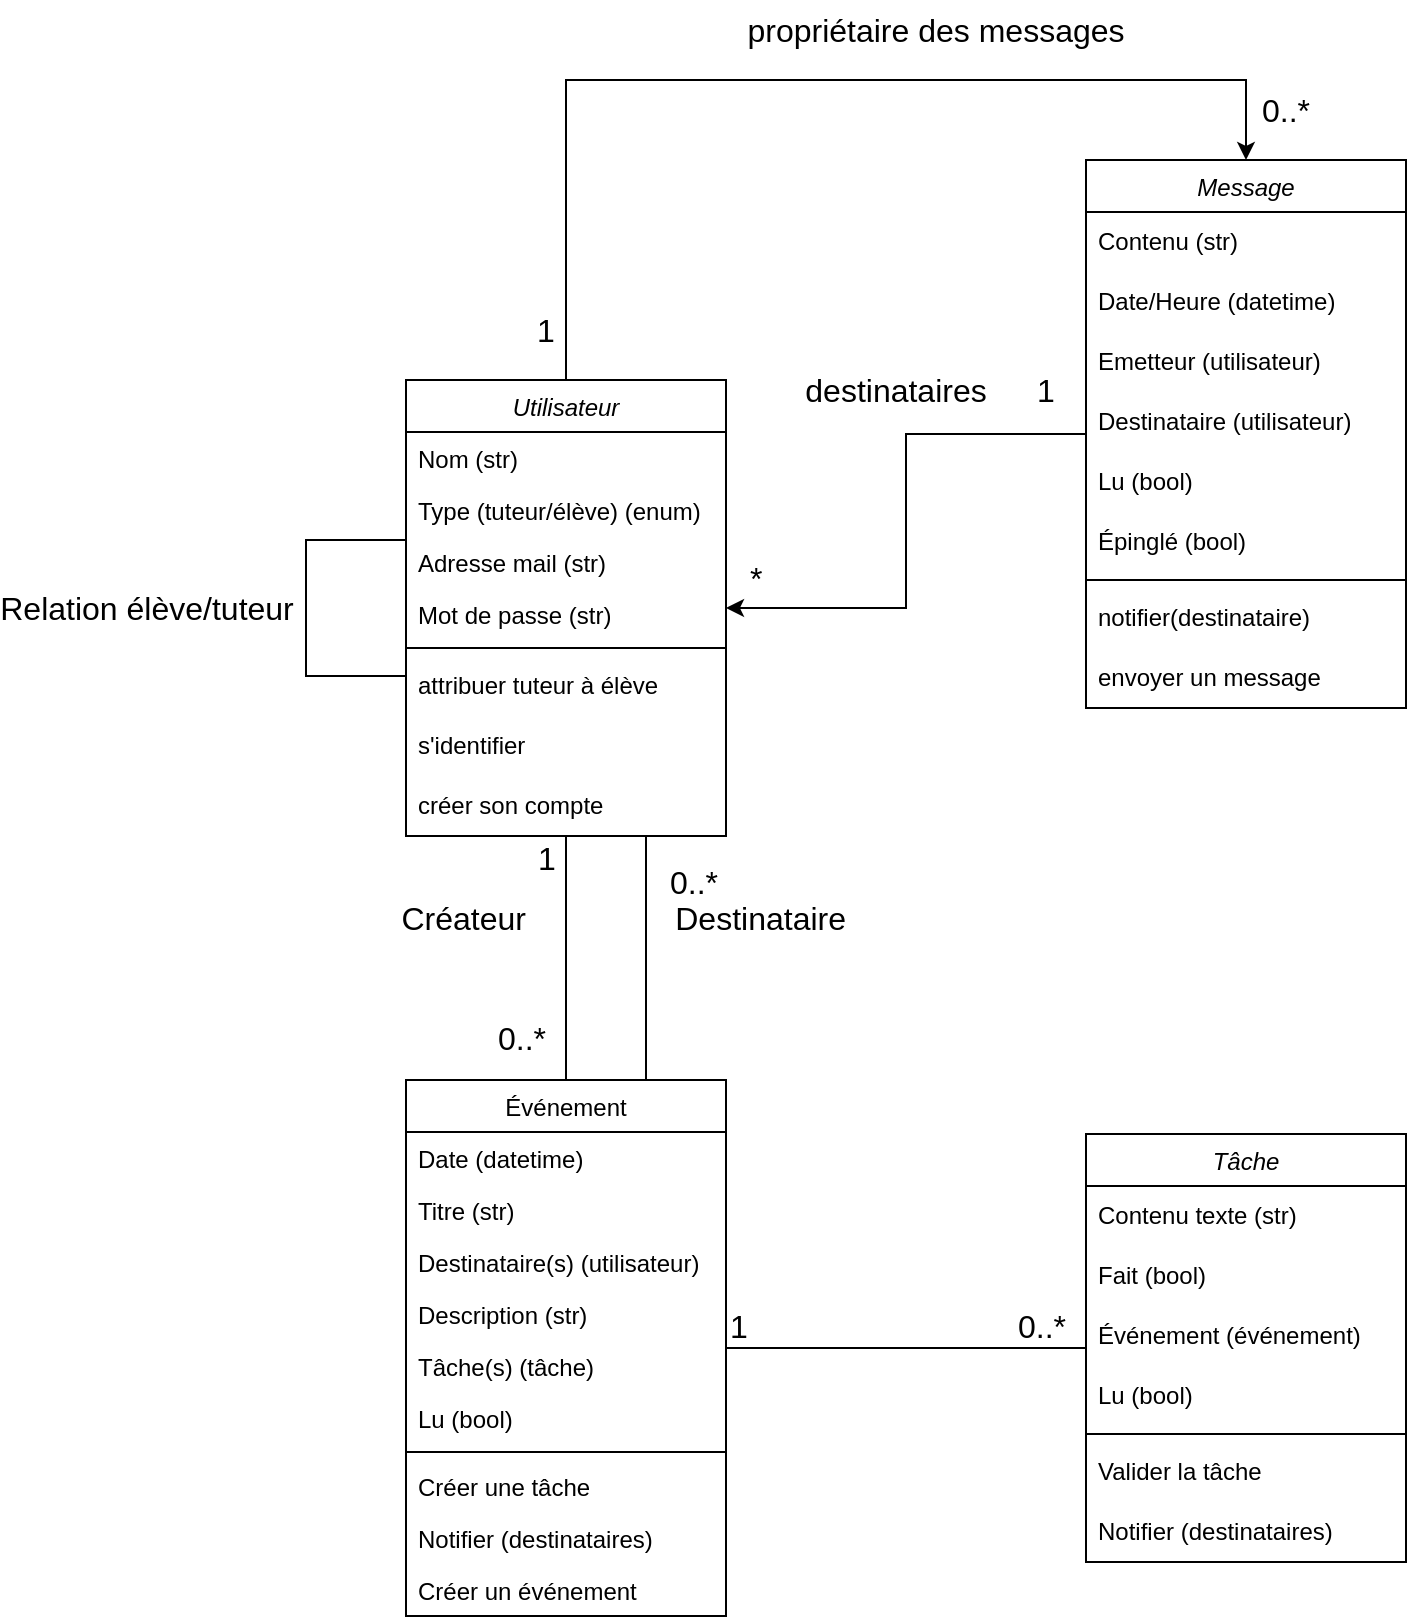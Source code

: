 <mxfile version="24.7.17">
  <diagram id="C5RBs43oDa-KdzZeNtuy" name="Page-1">
    <mxGraphModel dx="1195" dy="628" grid="1" gridSize="10" guides="1" tooltips="1" connect="1" arrows="1" fold="1" page="1" pageScale="1" pageWidth="827" pageHeight="1169" math="0" shadow="0">
      <root>
        <mxCell id="WIyWlLk6GJQsqaUBKTNV-0" />
        <mxCell id="WIyWlLk6GJQsqaUBKTNV-1" parent="WIyWlLk6GJQsqaUBKTNV-0" />
        <mxCell id="zkfFHV4jXpPFQw0GAbJ--0" value="Utilisateur" style="swimlane;fontStyle=2;align=center;verticalAlign=top;childLayout=stackLayout;horizontal=1;startSize=26;horizontalStack=0;resizeParent=1;resizeLast=0;collapsible=1;marginBottom=0;rounded=0;shadow=0;strokeWidth=1;" parent="WIyWlLk6GJQsqaUBKTNV-1" vertex="1">
          <mxGeometry x="240" y="220" width="160" height="228" as="geometry">
            <mxRectangle x="230" y="140" width="160" height="26" as="alternateBounds" />
          </mxGeometry>
        </mxCell>
        <mxCell id="zkfFHV4jXpPFQw0GAbJ--1" value="Nom (str)" style="text;align=left;verticalAlign=top;spacingLeft=4;spacingRight=4;overflow=hidden;rotatable=0;points=[[0,0.5],[1,0.5]];portConstraint=eastwest;" parent="zkfFHV4jXpPFQw0GAbJ--0" vertex="1">
          <mxGeometry y="26" width="160" height="26" as="geometry" />
        </mxCell>
        <mxCell id="zkfFHV4jXpPFQw0GAbJ--2" value="Type (tuteur/élève) (enum)" style="text;align=left;verticalAlign=top;spacingLeft=4;spacingRight=4;overflow=hidden;rotatable=0;points=[[0,0.5],[1,0.5]];portConstraint=eastwest;rounded=0;shadow=0;html=0;" parent="zkfFHV4jXpPFQw0GAbJ--0" vertex="1">
          <mxGeometry y="52" width="160" height="26" as="geometry" />
        </mxCell>
        <mxCell id="zkfFHV4jXpPFQw0GAbJ--3" value="Adresse mail (str)" style="text;align=left;verticalAlign=top;spacingLeft=4;spacingRight=4;overflow=hidden;rotatable=0;points=[[0,0.5],[1,0.5]];portConstraint=eastwest;rounded=0;shadow=0;html=0;" parent="zkfFHV4jXpPFQw0GAbJ--0" vertex="1">
          <mxGeometry y="78" width="160" height="26" as="geometry" />
        </mxCell>
        <mxCell id="Dew71FLPvcZ710SalqBt-0" value="Mot de passe (str)" style="text;align=left;verticalAlign=top;spacingLeft=4;spacingRight=4;overflow=hidden;rotatable=0;points=[[0,0.5],[1,0.5]];portConstraint=eastwest;rounded=0;shadow=0;html=0;" parent="zkfFHV4jXpPFQw0GAbJ--0" vertex="1">
          <mxGeometry y="104" width="160" height="26" as="geometry" />
        </mxCell>
        <mxCell id="lBdMIb6JtHAbCk5NHMuy-3" value="" style="line;strokeWidth=1;fillColor=none;align=left;verticalAlign=middle;spacingTop=-1;spacingLeft=3;spacingRight=3;rotatable=0;labelPosition=right;points=[];portConstraint=eastwest;strokeColor=inherit;" parent="zkfFHV4jXpPFQw0GAbJ--0" vertex="1">
          <mxGeometry y="130" width="160" height="8" as="geometry" />
        </mxCell>
        <mxCell id="0gQJ1sTKM-aT-khxLSa8-27" value="attribuer tuteur à élève" style="text;strokeColor=none;fillColor=none;align=left;verticalAlign=middle;spacingLeft=4;spacingRight=4;overflow=hidden;points=[[0,0.5],[1,0.5]];portConstraint=eastwest;rotatable=0;whiteSpace=wrap;html=1;" vertex="1" parent="zkfFHV4jXpPFQw0GAbJ--0">
          <mxGeometry y="138" width="160" height="30" as="geometry" />
        </mxCell>
        <mxCell id="0gQJ1sTKM-aT-khxLSa8-35" value="s&#39;identifier" style="text;strokeColor=none;fillColor=none;align=left;verticalAlign=middle;spacingLeft=4;spacingRight=4;overflow=hidden;points=[[0,0.5],[1,0.5]];portConstraint=eastwest;rotatable=0;whiteSpace=wrap;html=1;" vertex="1" parent="zkfFHV4jXpPFQw0GAbJ--0">
          <mxGeometry y="168" width="160" height="30" as="geometry" />
        </mxCell>
        <mxCell id="0gQJ1sTKM-aT-khxLSa8-36" value="créer son compte" style="text;strokeColor=none;fillColor=none;align=left;verticalAlign=middle;spacingLeft=4;spacingRight=4;overflow=hidden;points=[[0,0.5],[1,0.5]];portConstraint=eastwest;rotatable=0;whiteSpace=wrap;html=1;" vertex="1" parent="zkfFHV4jXpPFQw0GAbJ--0">
          <mxGeometry y="198" width="160" height="30" as="geometry" />
        </mxCell>
        <mxCell id="Dew71FLPvcZ710SalqBt-40" value="Événement" style="swimlane;fontStyle=0;align=center;verticalAlign=top;childLayout=stackLayout;horizontal=1;startSize=26;horizontalStack=0;resizeParent=1;resizeLast=0;collapsible=1;marginBottom=0;rounded=0;shadow=0;strokeWidth=1;" parent="WIyWlLk6GJQsqaUBKTNV-1" vertex="1">
          <mxGeometry x="240" y="570" width="160" height="268" as="geometry">
            <mxRectangle x="550" y="140" width="160" height="26" as="alternateBounds" />
          </mxGeometry>
        </mxCell>
        <mxCell id="Dew71FLPvcZ710SalqBt-41" value="Date (datetime)" style="text;align=left;verticalAlign=top;spacingLeft=4;spacingRight=4;overflow=hidden;rotatable=0;points=[[0,0.5],[1,0.5]];portConstraint=eastwest;" parent="Dew71FLPvcZ710SalqBt-40" vertex="1">
          <mxGeometry y="26" width="160" height="26" as="geometry" />
        </mxCell>
        <mxCell id="Dew71FLPvcZ710SalqBt-42" value="Titre (str)" style="text;align=left;verticalAlign=top;spacingLeft=4;spacingRight=4;overflow=hidden;rotatable=0;points=[[0,0.5],[1,0.5]];portConstraint=eastwest;rounded=0;shadow=0;html=0;" parent="Dew71FLPvcZ710SalqBt-40" vertex="1">
          <mxGeometry y="52" width="160" height="26" as="geometry" />
        </mxCell>
        <mxCell id="Dew71FLPvcZ710SalqBt-43" value="Destinataire(s) (utilisateur)" style="text;align=left;verticalAlign=top;spacingLeft=4;spacingRight=4;overflow=hidden;rotatable=0;points=[[0,0.5],[1,0.5]];portConstraint=eastwest;rounded=0;shadow=0;html=0;" parent="Dew71FLPvcZ710SalqBt-40" vertex="1">
          <mxGeometry y="78" width="160" height="26" as="geometry" />
        </mxCell>
        <mxCell id="Dew71FLPvcZ710SalqBt-44" value="Description (str)" style="text;align=left;verticalAlign=top;spacingLeft=4;spacingRight=4;overflow=hidden;rotatable=0;points=[[0,0.5],[1,0.5]];portConstraint=eastwest;rounded=0;shadow=0;html=0;" parent="Dew71FLPvcZ710SalqBt-40" vertex="1">
          <mxGeometry y="104" width="160" height="26" as="geometry" />
        </mxCell>
        <mxCell id="Dew71FLPvcZ710SalqBt-45" value="Tâche(s) (tâche)" style="text;align=left;verticalAlign=top;spacingLeft=4;spacingRight=4;overflow=hidden;rotatable=0;points=[[0,0.5],[1,0.5]];portConstraint=eastwest;rounded=0;shadow=0;html=0;" parent="Dew71FLPvcZ710SalqBt-40" vertex="1">
          <mxGeometry y="130" width="160" height="26" as="geometry" />
        </mxCell>
        <mxCell id="0gQJ1sTKM-aT-khxLSa8-15" value="Lu (bool)" style="text;align=left;verticalAlign=top;spacingLeft=4;spacingRight=4;overflow=hidden;rotatable=0;points=[[0,0.5],[1,0.5]];portConstraint=eastwest;rounded=0;shadow=0;html=0;" vertex="1" parent="Dew71FLPvcZ710SalqBt-40">
          <mxGeometry y="156" width="160" height="26" as="geometry" />
        </mxCell>
        <mxCell id="QSZdbM_pOwha5QLksE57-14" value="" style="line;strokeWidth=1;fillColor=none;align=left;verticalAlign=middle;spacingTop=-1;spacingLeft=3;spacingRight=3;rotatable=0;labelPosition=right;points=[];portConstraint=eastwest;strokeColor=inherit;" parent="Dew71FLPvcZ710SalqBt-40" vertex="1">
          <mxGeometry y="182" width="160" height="8" as="geometry" />
        </mxCell>
        <mxCell id="QSZdbM_pOwha5QLksE57-11" value="Créer une tâche" style="text;align=left;verticalAlign=top;spacingLeft=4;spacingRight=4;overflow=hidden;rotatable=0;points=[[0,0.5],[1,0.5]];portConstraint=eastwest;rounded=0;shadow=0;html=0;" parent="Dew71FLPvcZ710SalqBt-40" vertex="1">
          <mxGeometry y="190" width="160" height="26" as="geometry" />
        </mxCell>
        <mxCell id="QSZdbM_pOwha5QLksE57-16" value="Notifier (destinataires)" style="text;align=left;verticalAlign=top;spacingLeft=4;spacingRight=4;overflow=hidden;rotatable=0;points=[[0,0.5],[1,0.5]];portConstraint=eastwest;rounded=0;shadow=0;html=0;" parent="Dew71FLPvcZ710SalqBt-40" vertex="1">
          <mxGeometry y="216" width="160" height="26" as="geometry" />
        </mxCell>
        <mxCell id="QSZdbM_pOwha5QLksE57-21" value="Créer un événement" style="text;align=left;verticalAlign=top;spacingLeft=4;spacingRight=4;overflow=hidden;rotatable=0;points=[[0,0.5],[1,0.5]];portConstraint=eastwest;rounded=0;shadow=0;html=0;" parent="Dew71FLPvcZ710SalqBt-40" vertex="1">
          <mxGeometry y="242" width="160" height="26" as="geometry" />
        </mxCell>
        <mxCell id="0gQJ1sTKM-aT-khxLSa8-22" style="edgeStyle=orthogonalEdgeStyle;rounded=0;orthogonalLoop=1;jettySize=auto;html=1;" edge="1" parent="WIyWlLk6GJQsqaUBKTNV-1" source="tKI6db9lsDf0LtCUit57-5" target="zkfFHV4jXpPFQw0GAbJ--0">
          <mxGeometry relative="1" as="geometry" />
        </mxCell>
        <mxCell id="tKI6db9lsDf0LtCUit57-5" value="Message" style="swimlane;fontStyle=2;align=center;verticalAlign=top;childLayout=stackLayout;horizontal=1;startSize=26;horizontalStack=0;resizeParent=1;resizeLast=0;collapsible=1;marginBottom=0;rounded=0;shadow=0;strokeWidth=1;" parent="WIyWlLk6GJQsqaUBKTNV-1" vertex="1">
          <mxGeometry x="580" y="110" width="160" height="274" as="geometry">
            <mxRectangle x="230" y="140" width="160" height="26" as="alternateBounds" />
          </mxGeometry>
        </mxCell>
        <mxCell id="tKI6db9lsDf0LtCUit57-6" value="&lt;div&gt;Contenu (str)&lt;/div&gt;" style="text;strokeColor=none;fillColor=none;align=left;verticalAlign=middle;spacingLeft=4;spacingRight=4;overflow=hidden;points=[[0,0.5],[1,0.5]];portConstraint=eastwest;rotatable=0;whiteSpace=wrap;html=1;" parent="tKI6db9lsDf0LtCUit57-5" vertex="1">
          <mxGeometry y="26" width="160" height="30" as="geometry" />
        </mxCell>
        <mxCell id="tKI6db9lsDf0LtCUit57-7" value="Date/Heure (datetime)" style="text;strokeColor=none;fillColor=none;align=left;verticalAlign=middle;spacingLeft=4;spacingRight=4;overflow=hidden;points=[[0,0.5],[1,0.5]];portConstraint=eastwest;rotatable=0;whiteSpace=wrap;html=1;" parent="tKI6db9lsDf0LtCUit57-5" vertex="1">
          <mxGeometry y="56" width="160" height="30" as="geometry" />
        </mxCell>
        <mxCell id="tKI6db9lsDf0LtCUit57-8" value="Emetteur (utilisateur)" style="text;strokeColor=none;fillColor=none;align=left;verticalAlign=middle;spacingLeft=4;spacingRight=4;overflow=hidden;points=[[0,0.5],[1,0.5]];portConstraint=eastwest;rotatable=0;whiteSpace=wrap;html=1;" parent="tKI6db9lsDf0LtCUit57-5" vertex="1">
          <mxGeometry y="86" width="160" height="30" as="geometry" />
        </mxCell>
        <mxCell id="7lWDmsWwyHr_p50j5-L_-37" value="Destinataire (utilisateur)" style="text;strokeColor=none;fillColor=none;align=left;verticalAlign=middle;spacingLeft=4;spacingRight=4;overflow=hidden;points=[[0,0.5],[1,0.5]];portConstraint=eastwest;rotatable=0;whiteSpace=wrap;html=1;" parent="tKI6db9lsDf0LtCUit57-5" vertex="1">
          <mxGeometry y="116" width="160" height="30" as="geometry" />
        </mxCell>
        <mxCell id="lBdMIb6JtHAbCk5NHMuy-2" value="Lu (bool)" style="text;strokeColor=none;fillColor=none;align=left;verticalAlign=middle;spacingLeft=4;spacingRight=4;overflow=hidden;points=[[0,0.5],[1,0.5]];portConstraint=eastwest;rotatable=0;whiteSpace=wrap;html=1;" parent="tKI6db9lsDf0LtCUit57-5" vertex="1">
          <mxGeometry y="146" width="160" height="30" as="geometry" />
        </mxCell>
        <mxCell id="tKI6db9lsDf0LtCUit57-65" value="Épinglé (bool)" style="text;strokeColor=none;fillColor=none;align=left;verticalAlign=middle;spacingLeft=4;spacingRight=4;overflow=hidden;points=[[0,0.5],[1,0.5]];portConstraint=eastwest;rotatable=0;whiteSpace=wrap;html=1;" parent="tKI6db9lsDf0LtCUit57-5" vertex="1">
          <mxGeometry y="176" width="160" height="30" as="geometry" />
        </mxCell>
        <mxCell id="QSZdbM_pOwha5QLksE57-9" value="" style="line;strokeWidth=1;fillColor=none;align=left;verticalAlign=middle;spacingTop=-1;spacingLeft=3;spacingRight=3;rotatable=0;labelPosition=right;points=[];portConstraint=eastwest;strokeColor=inherit;" parent="tKI6db9lsDf0LtCUit57-5" vertex="1">
          <mxGeometry y="206" width="160" height="8" as="geometry" />
        </mxCell>
        <mxCell id="QSZdbM_pOwha5QLksE57-8" value="notifier(destinataire)" style="text;strokeColor=none;fillColor=none;align=left;verticalAlign=middle;spacingLeft=4;spacingRight=4;overflow=hidden;points=[[0,0.5],[1,0.5]];portConstraint=eastwest;rotatable=0;whiteSpace=wrap;html=1;" parent="tKI6db9lsDf0LtCUit57-5" vertex="1">
          <mxGeometry y="214" width="160" height="30" as="geometry" />
        </mxCell>
        <mxCell id="QSZdbM_pOwha5QLksE57-20" value="envoyer un message" style="text;strokeColor=none;fillColor=none;align=left;verticalAlign=middle;spacingLeft=4;spacingRight=4;overflow=hidden;points=[[0,0.5],[1,0.5]];portConstraint=eastwest;rotatable=0;whiteSpace=wrap;html=1;" parent="tKI6db9lsDf0LtCUit57-5" vertex="1">
          <mxGeometry y="244" width="160" height="30" as="geometry" />
        </mxCell>
        <mxCell id="tKI6db9lsDf0LtCUit57-15" value="Tâche" style="swimlane;fontStyle=2;align=center;verticalAlign=top;childLayout=stackLayout;horizontal=1;startSize=26;horizontalStack=0;resizeParent=1;resizeLast=0;collapsible=1;marginBottom=0;rounded=0;shadow=0;strokeWidth=1;" parent="WIyWlLk6GJQsqaUBKTNV-1" vertex="1">
          <mxGeometry x="580" y="597" width="160" height="214" as="geometry">
            <mxRectangle x="230" y="140" width="160" height="26" as="alternateBounds" />
          </mxGeometry>
        </mxCell>
        <mxCell id="tKI6db9lsDf0LtCUit57-16" value="&lt;div&gt;Contenu texte (str)&lt;/div&gt;" style="text;strokeColor=none;fillColor=none;align=left;verticalAlign=middle;spacingLeft=4;spacingRight=4;overflow=hidden;points=[[0,0.5],[1,0.5]];portConstraint=eastwest;rotatable=0;whiteSpace=wrap;html=1;" parent="tKI6db9lsDf0LtCUit57-15" vertex="1">
          <mxGeometry y="26" width="160" height="30" as="geometry" />
        </mxCell>
        <mxCell id="tKI6db9lsDf0LtCUit57-17" value="Fait (bool)" style="text;strokeColor=none;fillColor=none;align=left;verticalAlign=middle;spacingLeft=4;spacingRight=4;overflow=hidden;points=[[0,0.5],[1,0.5]];portConstraint=eastwest;rotatable=0;whiteSpace=wrap;html=1;" parent="tKI6db9lsDf0LtCUit57-15" vertex="1">
          <mxGeometry y="56" width="160" height="30" as="geometry" />
        </mxCell>
        <mxCell id="tKI6db9lsDf0LtCUit57-19" value="&lt;div&gt;Événement (événement)&lt;/div&gt;" style="text;strokeColor=none;fillColor=none;align=left;verticalAlign=middle;spacingLeft=4;spacingRight=4;overflow=hidden;points=[[0,0.5],[1,0.5]];portConstraint=eastwest;rotatable=0;whiteSpace=wrap;html=1;" parent="tKI6db9lsDf0LtCUit57-15" vertex="1">
          <mxGeometry y="86" width="160" height="30" as="geometry" />
        </mxCell>
        <mxCell id="0gQJ1sTKM-aT-khxLSa8-14" value="Lu (bool)" style="text;strokeColor=none;fillColor=none;align=left;verticalAlign=middle;spacingLeft=4;spacingRight=4;overflow=hidden;points=[[0,0.5],[1,0.5]];portConstraint=eastwest;rotatable=0;whiteSpace=wrap;html=1;" vertex="1" parent="tKI6db9lsDf0LtCUit57-15">
          <mxGeometry y="116" width="160" height="30" as="geometry" />
        </mxCell>
        <mxCell id="QSZdbM_pOwha5QLksE57-13" value="" style="line;strokeWidth=1;fillColor=none;align=left;verticalAlign=middle;spacingTop=-1;spacingLeft=3;spacingRight=3;rotatable=0;labelPosition=right;points=[];portConstraint=eastwest;strokeColor=inherit;" parent="tKI6db9lsDf0LtCUit57-15" vertex="1">
          <mxGeometry y="146" width="160" height="8" as="geometry" />
        </mxCell>
        <mxCell id="QSZdbM_pOwha5QLksE57-12" value="Valider la tâche" style="text;strokeColor=none;fillColor=none;align=left;verticalAlign=middle;spacingLeft=4;spacingRight=4;overflow=hidden;points=[[0,0.5],[1,0.5]];portConstraint=eastwest;rotatable=0;whiteSpace=wrap;html=1;" parent="tKI6db9lsDf0LtCUit57-15" vertex="1">
          <mxGeometry y="154" width="160" height="30" as="geometry" />
        </mxCell>
        <mxCell id="QSZdbM_pOwha5QLksE57-15" value="&lt;div&gt;Notifier (destinataires)&lt;/div&gt;" style="text;strokeColor=none;fillColor=none;align=left;verticalAlign=middle;spacingLeft=4;spacingRight=4;overflow=hidden;points=[[0,0.5],[1,0.5]];portConstraint=eastwest;rotatable=0;whiteSpace=wrap;html=1;" parent="tKI6db9lsDf0LtCUit57-15" vertex="1">
          <mxGeometry y="184" width="160" height="30" as="geometry" />
        </mxCell>
        <mxCell id="tKI6db9lsDf0LtCUit57-40" value="" style="endArrow=none;html=1;rounded=0;edgeStyle=elbowEdgeStyle;endFill=0;" parent="WIyWlLk6GJQsqaUBKTNV-1" source="Dew71FLPvcZ710SalqBt-40" target="tKI6db9lsDf0LtCUit57-15" edge="1">
          <mxGeometry relative="1" as="geometry">
            <mxPoint x="350" y="568" as="sourcePoint" />
            <mxPoint x="510" y="568" as="targetPoint" />
          </mxGeometry>
        </mxCell>
        <mxCell id="tKI6db9lsDf0LtCUit57-41" value="1" style="edgeLabel;resizable=0;html=1;;align=left;verticalAlign=bottom;fontSize=16;" parent="tKI6db9lsDf0LtCUit57-40" connectable="0" vertex="1">
          <mxGeometry x="-1" relative="1" as="geometry" />
        </mxCell>
        <mxCell id="tKI6db9lsDf0LtCUit57-42" value="0..*" style="edgeLabel;resizable=0;html=1;;align=right;verticalAlign=bottom;fontSize=16;" parent="tKI6db9lsDf0LtCUit57-40" connectable="0" vertex="1">
          <mxGeometry x="1" relative="1" as="geometry">
            <mxPoint x="-10" as="offset" />
          </mxGeometry>
        </mxCell>
        <mxCell id="7lWDmsWwyHr_p50j5-L_-14" value="" style="endArrow=none;html=1;rounded=0;endFill=0;edgeStyle=orthogonalEdgeStyle;" parent="WIyWlLk6GJQsqaUBKTNV-1" source="zkfFHV4jXpPFQw0GAbJ--0" target="zkfFHV4jXpPFQw0GAbJ--0" edge="1">
          <mxGeometry relative="1" as="geometry">
            <mxPoint x="990" y="648" as="sourcePoint" />
            <mxPoint x="1090" y="648" as="targetPoint" />
            <Array as="points">
              <mxPoint x="190" y="300" />
            </Array>
          </mxGeometry>
        </mxCell>
        <mxCell id="7lWDmsWwyHr_p50j5-L_-15" value="Relation élève/tuteur" style="edgeLabel;resizable=0;html=1;;align=center;verticalAlign=middle;fontSize=16;" parent="7lWDmsWwyHr_p50j5-L_-14" connectable="0" vertex="1">
          <mxGeometry relative="1" as="geometry">
            <mxPoint x="-80" as="offset" />
          </mxGeometry>
        </mxCell>
        <mxCell id="7lWDmsWwyHr_p50j5-L_-16" value="" style="endArrow=none;html=1;rounded=0;endFill=0;edgeStyle=orthogonalEdgeStyle;" parent="WIyWlLk6GJQsqaUBKTNV-1" source="zkfFHV4jXpPFQw0GAbJ--0" target="Dew71FLPvcZ710SalqBt-40" edge="1">
          <mxGeometry relative="1" as="geometry">
            <mxPoint x="240" y="568" as="sourcePoint" />
            <mxPoint x="400" y="568" as="targetPoint" />
          </mxGeometry>
        </mxCell>
        <mxCell id="7lWDmsWwyHr_p50j5-L_-18" value="1" style="edgeLabel;resizable=0;html=1;;align=left;verticalAlign=bottom;fontSize=16;" parent="7lWDmsWwyHr_p50j5-L_-16" connectable="0" vertex="1">
          <mxGeometry x="-1" relative="1" as="geometry">
            <mxPoint x="-16" y="22" as="offset" />
          </mxGeometry>
        </mxCell>
        <mxCell id="7lWDmsWwyHr_p50j5-L_-19" value="&lt;div&gt;0..*&lt;/div&gt;" style="edgeLabel;resizable=0;html=1;;align=right;verticalAlign=bottom;fontSize=16;" parent="7lWDmsWwyHr_p50j5-L_-16" connectable="0" vertex="1">
          <mxGeometry x="1" relative="1" as="geometry">
            <mxPoint x="-10" y="-10" as="offset" />
          </mxGeometry>
        </mxCell>
        <mxCell id="7lWDmsWwyHr_p50j5-L_-30" value="Créateur" style="edgeLabel;resizable=0;html=1;;align=right;verticalAlign=bottom;fontSize=16;" parent="WIyWlLk6GJQsqaUBKTNV-1" connectable="0" vertex="1">
          <mxGeometry x="300" y="500.004" as="geometry" />
        </mxCell>
        <mxCell id="QSZdbM_pOwha5QLksE57-19" value="*" style="edgeLabel;resizable=0;html=1;;align=left;verticalAlign=bottom;fontSize=16;" parent="WIyWlLk6GJQsqaUBKTNV-1" connectable="0" vertex="1">
          <mxGeometry x="410.004" y="330.0" as="geometry" />
        </mxCell>
        <mxCell id="QSZdbM_pOwha5QLksE57-23" value="" style="endArrow=none;html=1;rounded=0;endFill=0;entryX=0.75;entryY=0;entryDx=0;entryDy=0;exitX=0.75;exitY=1;exitDx=0;exitDy=0;edgeStyle=orthogonalEdgeStyle;" parent="WIyWlLk6GJQsqaUBKTNV-1" source="zkfFHV4jXpPFQw0GAbJ--0" target="Dew71FLPvcZ710SalqBt-40" edge="1">
          <mxGeometry relative="1" as="geometry">
            <mxPoint x="330" y="426" as="sourcePoint" />
            <mxPoint x="330" y="580" as="targetPoint" />
          </mxGeometry>
        </mxCell>
        <mxCell id="QSZdbM_pOwha5QLksE57-24" value="&lt;div&gt;0..*&lt;/div&gt;" style="edgeLabel;resizable=0;html=1;;align=left;verticalAlign=bottom;fontSize=16;" parent="QSZdbM_pOwha5QLksE57-23" connectable="0" vertex="1">
          <mxGeometry x="-1" relative="1" as="geometry">
            <mxPoint x="10" y="34" as="offset" />
          </mxGeometry>
        </mxCell>
        <mxCell id="QSZdbM_pOwha5QLksE57-26" value="Destinataire" style="edgeLabel;resizable=0;html=1;;align=right;verticalAlign=bottom;fontSize=16;" parent="WIyWlLk6GJQsqaUBKTNV-1" connectable="0" vertex="1">
          <mxGeometry x="460" y="500.004" as="geometry" />
        </mxCell>
        <mxCell id="0gQJ1sTKM-aT-khxLSa8-20" style="edgeStyle=orthogonalEdgeStyle;rounded=0;orthogonalLoop=1;jettySize=auto;html=1;" edge="1" parent="WIyWlLk6GJQsqaUBKTNV-1" source="zkfFHV4jXpPFQw0GAbJ--0" target="tKI6db9lsDf0LtCUit57-5">
          <mxGeometry relative="1" as="geometry">
            <Array as="points">
              <mxPoint x="320" y="70" />
              <mxPoint x="660" y="70" />
            </Array>
          </mxGeometry>
        </mxCell>
        <mxCell id="0gQJ1sTKM-aT-khxLSa8-40" value="propriétaire des messages" style="text;html=1;align=center;verticalAlign=middle;whiteSpace=wrap;rounded=0;fontSize=16;" vertex="1" parent="WIyWlLk6GJQsqaUBKTNV-1">
          <mxGeometry x="380" y="30" width="250" height="30" as="geometry" />
        </mxCell>
        <mxCell id="0gQJ1sTKM-aT-khxLSa8-41" value="0..*" style="text;html=1;align=center;verticalAlign=middle;whiteSpace=wrap;rounded=0;fontSize=16;" vertex="1" parent="WIyWlLk6GJQsqaUBKTNV-1">
          <mxGeometry x="650" y="70" width="60" height="30" as="geometry" />
        </mxCell>
        <mxCell id="0gQJ1sTKM-aT-khxLSa8-42" value="1" style="text;html=1;align=center;verticalAlign=middle;whiteSpace=wrap;rounded=0;fontSize=16;" vertex="1" parent="WIyWlLk6GJQsqaUBKTNV-1">
          <mxGeometry x="300" y="180" width="20" height="30" as="geometry" />
        </mxCell>
        <mxCell id="0gQJ1sTKM-aT-khxLSa8-43" value="1" style="text;html=1;align=center;verticalAlign=middle;whiteSpace=wrap;rounded=0;fontSize=16;" vertex="1" parent="WIyWlLk6GJQsqaUBKTNV-1">
          <mxGeometry x="550" y="210" width="20" height="30" as="geometry" />
        </mxCell>
        <mxCell id="0gQJ1sTKM-aT-khxLSa8-44" value="destinataires" style="text;html=1;align=center;verticalAlign=middle;whiteSpace=wrap;rounded=0;fontSize=16;" vertex="1" parent="WIyWlLk6GJQsqaUBKTNV-1">
          <mxGeometry x="430" y="210" width="110" height="30" as="geometry" />
        </mxCell>
      </root>
    </mxGraphModel>
  </diagram>
</mxfile>
